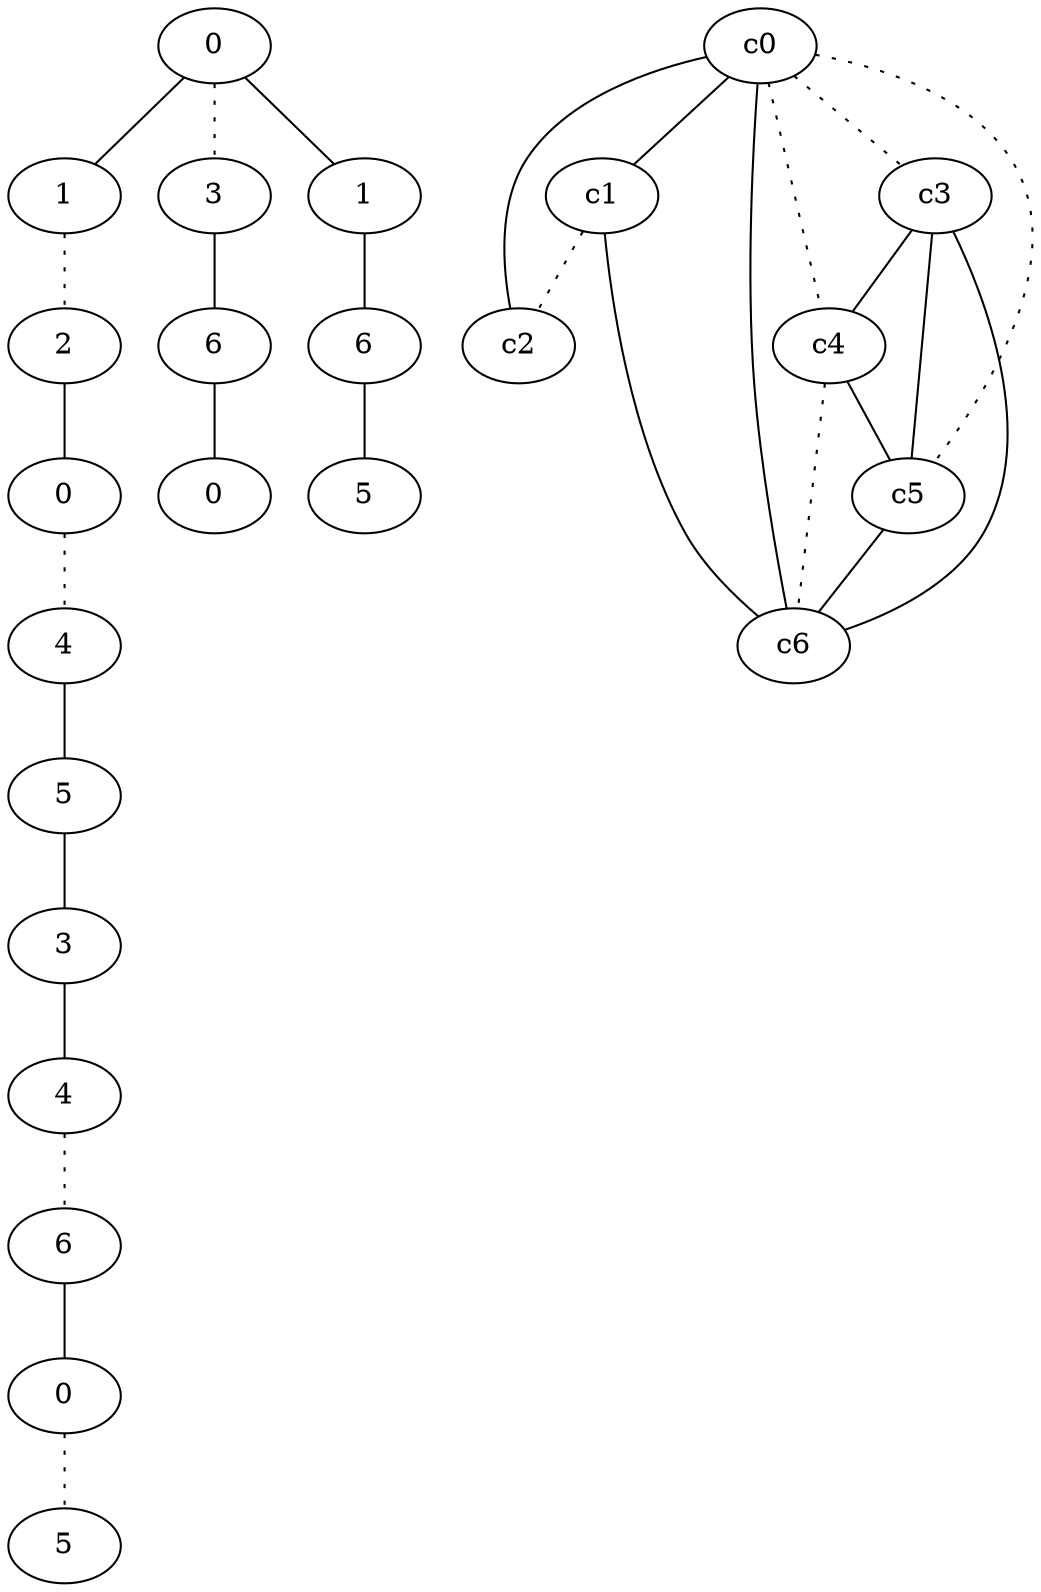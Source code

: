 graph {
a0[label=0];
a1[label=1];
a2[label=2];
a3[label=0];
a4[label=4];
a5[label=5];
a6[label=3];
a7[label=4];
a8[label=6];
a9[label=0];
a10[label=5];
a11[label=3];
a12[label=6];
a13[label=0];
a14[label=1];
a15[label=6];
a16[label=5];
a0 -- a1;
a0 -- a11 [style=dotted];
a0 -- a14;
a1 -- a2 [style=dotted];
a2 -- a3;
a3 -- a4 [style=dotted];
a4 -- a5;
a5 -- a6;
a6 -- a7;
a7 -- a8 [style=dotted];
a8 -- a9;
a9 -- a10 [style=dotted];
a11 -- a12;
a12 -- a13;
a14 -- a15;
a15 -- a16;
c0 -- c1;
c0 -- c2;
c0 -- c3 [style=dotted];
c0 -- c4 [style=dotted];
c0 -- c5 [style=dotted];
c0 -- c6;
c1 -- c2 [style=dotted];
c1 -- c6;
c3 -- c4;
c3 -- c5;
c3 -- c6;
c4 -- c5;
c4 -- c6 [style=dotted];
c5 -- c6;
}
